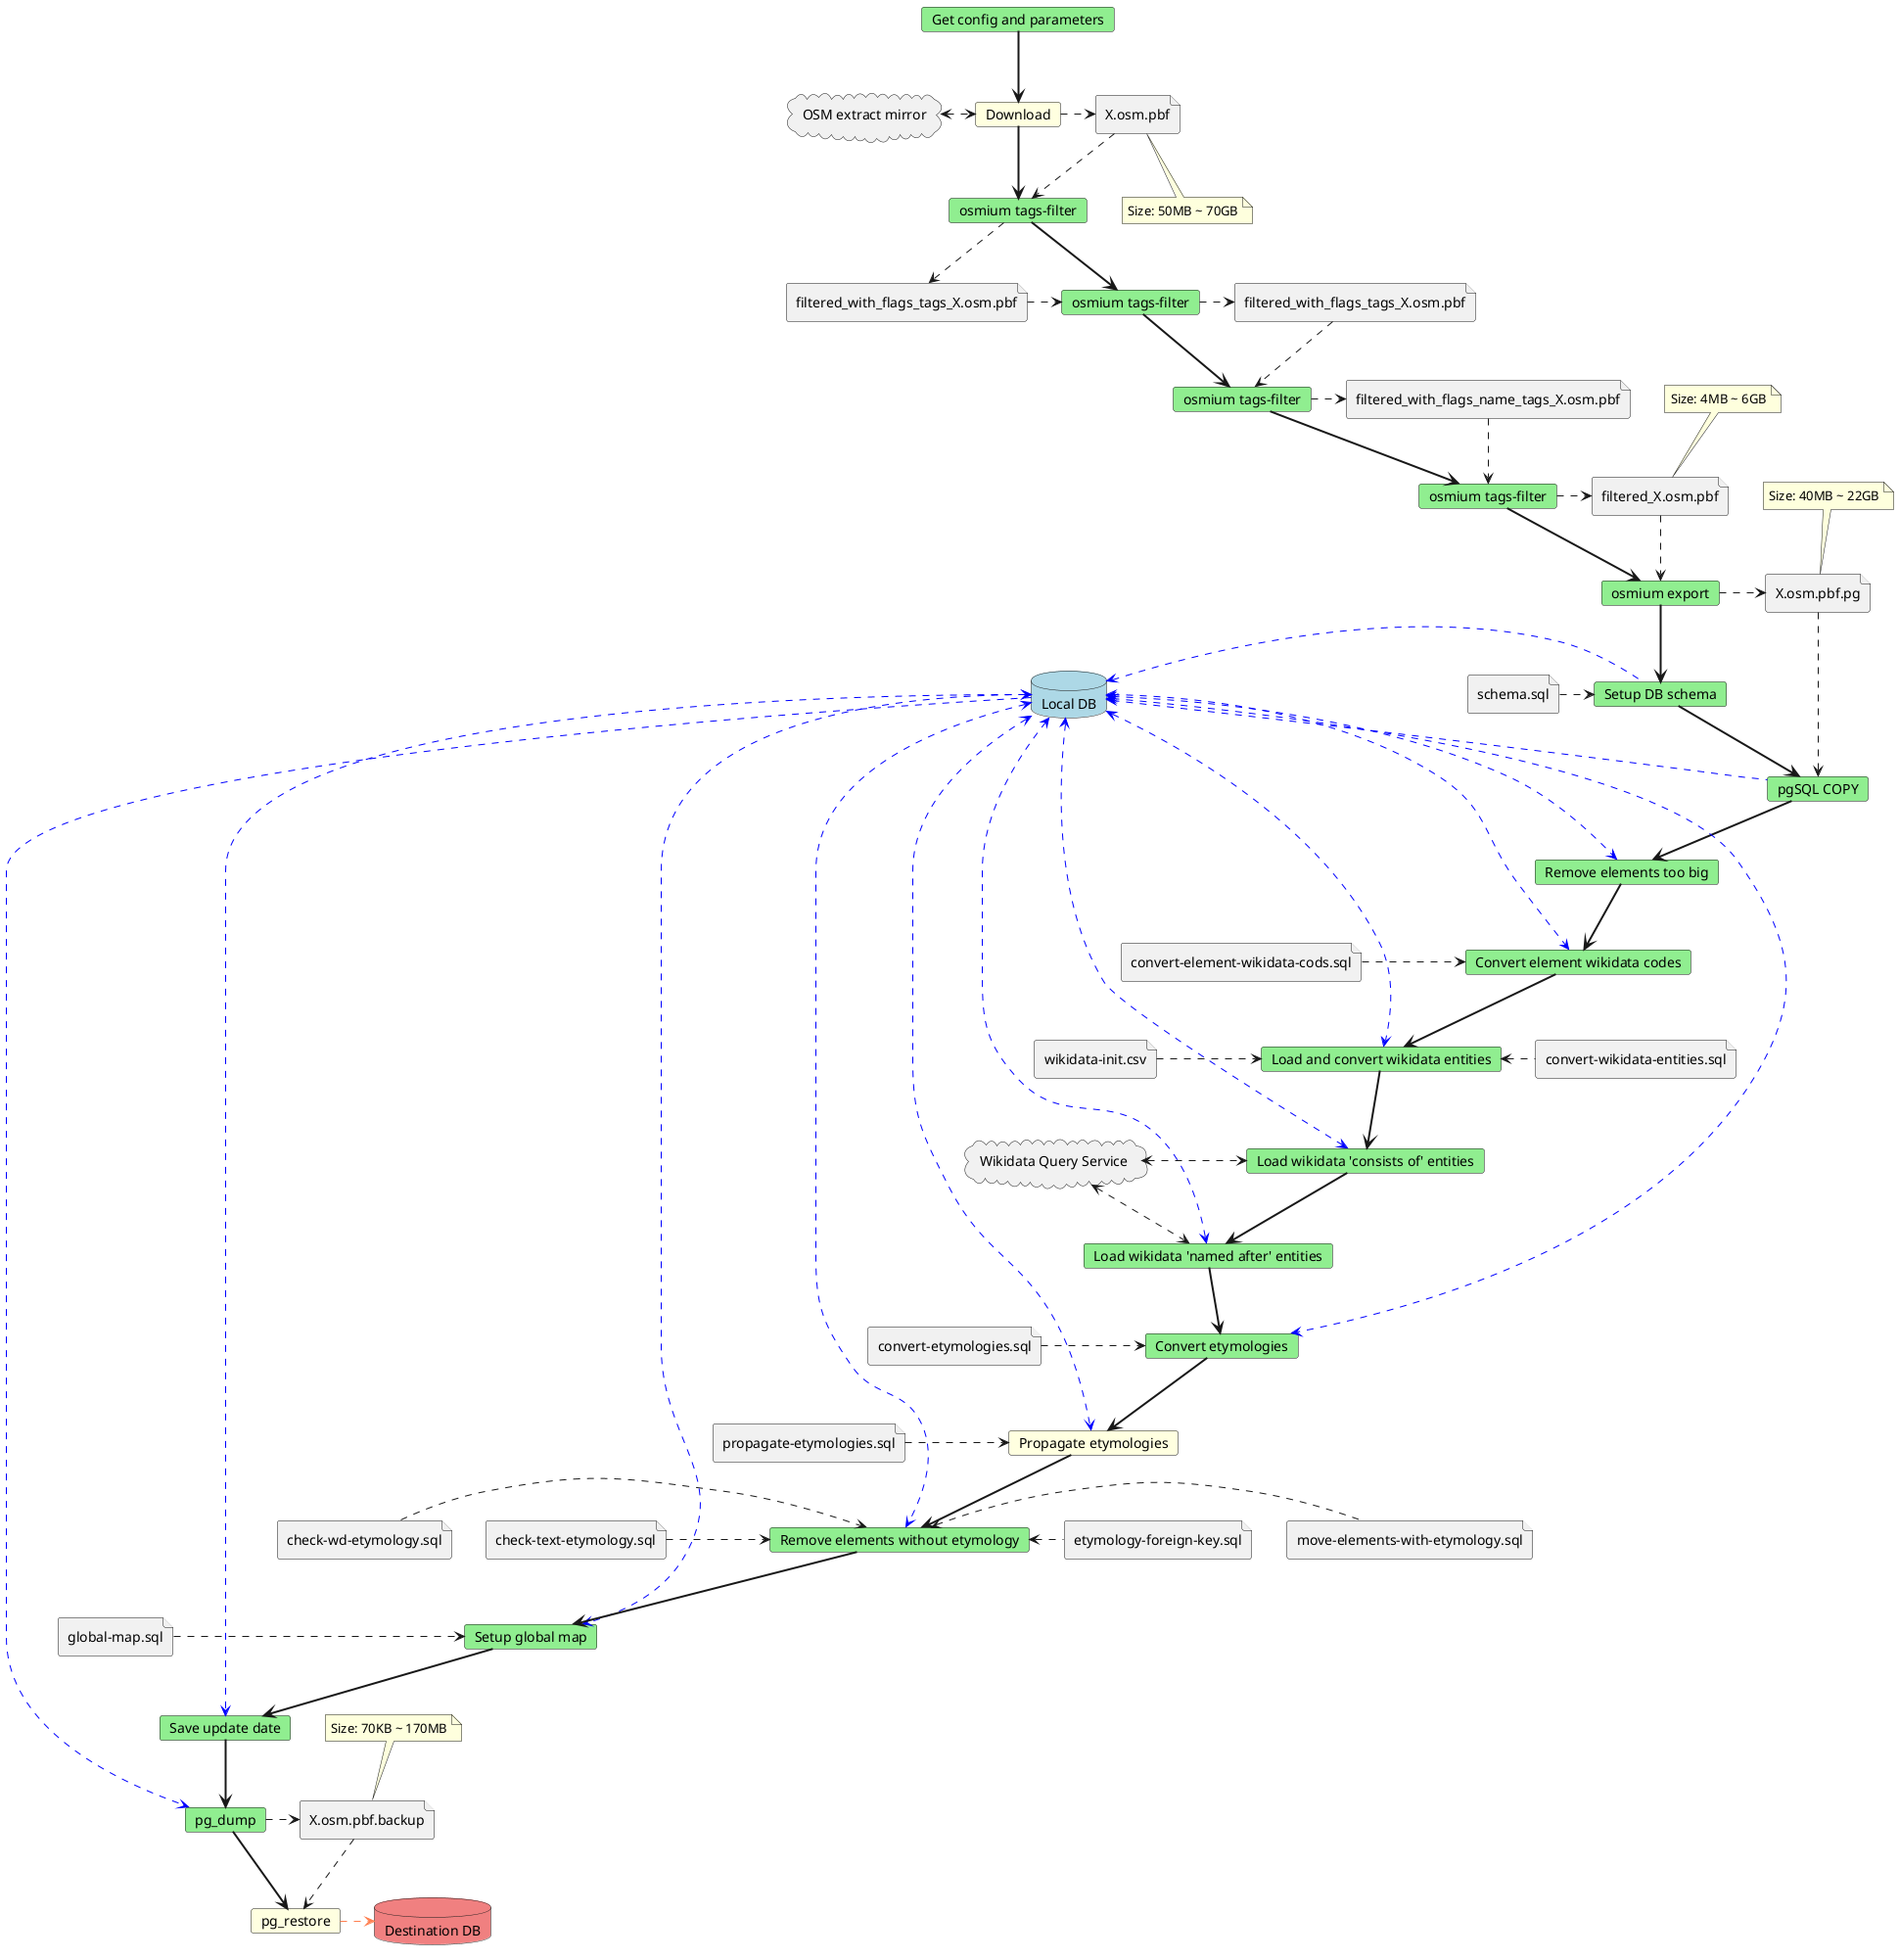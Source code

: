 @startuml db-init

card "Get config and parameters" as param #LightGreen
cloud "OSM extract mirror" as mirror
file X.osm.pbf
card Download #LightYellow
mirror <.> Download
param -[bold]-> Download
Download .> X.osm.pbf

note as xsize
  Size: 50MB ~ 70GB
end note
X.osm.pbf .. xsize

card "osmium tags-filter" as filter1 #LightGreen
file filtered_with_flags_tags_X.osm.pbf as file1
X.osm.pbf .> filter1
Download -[bold]-> filter1
filter1 .> file1

card "osmium tags-filter" as filter2 #LightGreen
file filtered_with_flags_tags_X.osm.pbf as file2
file1 .> filter2
filter1 -[bold]-> filter2
filter2 .> file2

card "osmium tags-filter" as filter3 #LightGreen
file filtered_with_flags_name_tags_X.osm.pbf as file3
file2 .> filter3
filter2 -[bold]-> filter3
filter3 .> file3

card "osmium tags-filter" as filter4 #LightGreen
file filtered_X.osm.pbf as file4
file3 .> filter4
filter3 -[bold]-> filter4
filter4 .> file4

note as 4size
  Size: 4MB ~ 6GB
end note
4size .. file4

card "osmium export" as export #LightGreen
file X.osm.pbf.pg as tsv
file4 .> export
filter4 -[bold]-> export
export .> tsv

note as tsvsize
  Size: 40MB ~ 22GB
end note
tsvsize .. tsv

database "Local DB" as db #LightBlue
card "Setup DB schema" as setup #LightGreen
file "schema.sql" as sqlschema
sqlschema .> setup
setup .left.> db #Blue
export -[bold]-> setup

card "pgSQL COPY" as copy #LightGreen
tsv .> copy
setup -[bold]-> copy
copy .left.> db #Blue

card "Remove elements too big" as toobig #LightGreen
toobig <.left.> db #Blue
copy -[bold]-> toobig

card "Convert element wikidata codes" as wdcod #LightGreen
file "convert-element-wikidata-cods.sql" as sqlwdcod
sqlwdcod .> wdcod
wdcod <.left.> db #Blue
toobig -[bold]-> wdcod

card "Load and convert wikidata entities" as wdent #LightGreen
file "wikidata-init.csv" as csv
file "convert-wikidata-entities.sql" as sqlwdent
wdent <. sqlwdent
csv .> wdent
wdent <.left.> db #Blue
wdcod -[bold]-> wdent

card "Load wikidata 'consists of' entities" as wdcoent #LightGreen
cloud "Wikidata Query Service" as wd
wd <.> wdcoent
wdcoent <.left.> db #Blue
wdent -[bold]-> wdcoent

card "Load wikidata 'named after' entities" as wdnaent #LightGreen
wd <.> wdnaent
wdnaent <.left.> db #Blue
wdcoent -[bold]-> wdnaent

card "Convert etymologies" as ety #LightGreen
file "convert-etymologies.sql" as sqlety
sqlety .> ety
ety <.left.> db #Blue
wdnaent -[bold]-> ety

card "Propagate etymologies" as propagate #LightYellow
file "propagate-etymologies.sql" as sqlpropagate
sqlpropagate .> propagate
propagate <.left.> db #Blue
ety -[bold]-> propagate

card "Remove elements without etymology" as temp #LightGreen
file "check-wd-etymology.sql" as sqlwd
file "check-text-etymology.sql" as sqltext
file "move-elements-with-etymology.sql" as sqltemp
file "etymology-foreign-key.sql" as sqlfk
sqlwd .> temp
sqltext .> temp
temp <. sqltemp
temp <. sqlfk
temp <.left.> db #Blue
propagate -[bold]-> temp

card "Setup global map" as global #LightGreen
file "global-map.sql" as sqlglobal
sqlglobal .> global
global <.left.> db #Blue
temp -[bold]-> global

card "Save update date" as date #LightGreen
date <.left.> db #Blue
global -[bold]-> date

file X.osm.pbf.backup as backup
card pg_dump #LightGreen
db .> pg_dump #Blue
pg_dump .> backup
date -[bold]-> pg_dump

note as busize
  Size: 70KB ~ 170MB
end note
busize .. backup

database "Destination DB" as destdb #LightCoral
card pg_restore #LightYellow
backup .> pg_restore
pg_restore .> destdb #Coral
pg_dump -[bold]-> pg_restore

@enduml